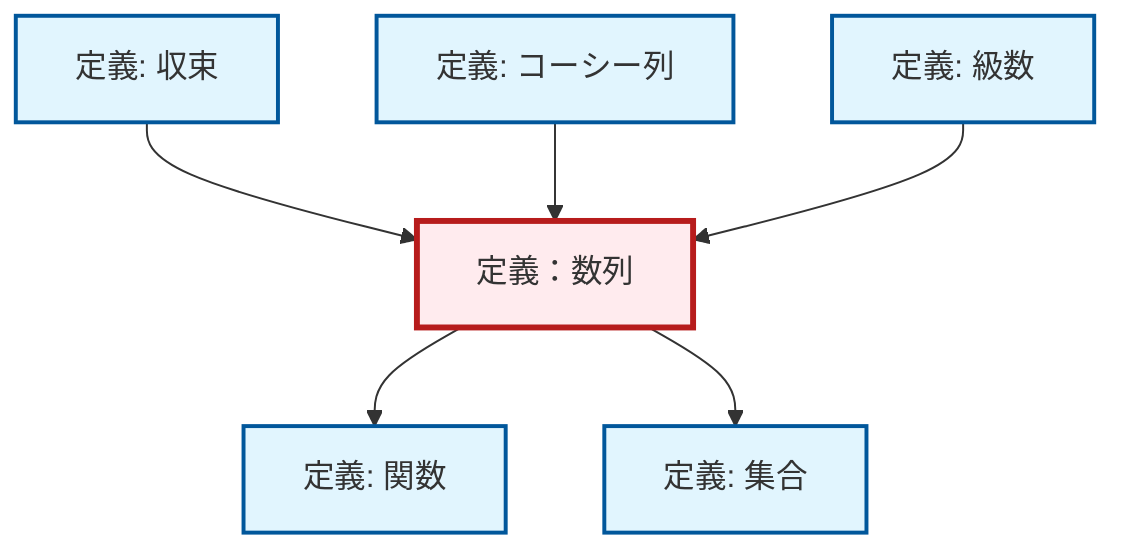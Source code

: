 graph TD
    classDef definition fill:#e1f5fe,stroke:#01579b,stroke-width:2px
    classDef theorem fill:#f3e5f5,stroke:#4a148c,stroke-width:2px
    classDef axiom fill:#fff3e0,stroke:#e65100,stroke-width:2px
    classDef example fill:#e8f5e9,stroke:#1b5e20,stroke-width:2px
    classDef current fill:#ffebee,stroke:#b71c1c,stroke-width:3px
    def-series["定義: 級数"]:::definition
    def-function["定義: 関数"]:::definition
    def-convergence["定義: 収束"]:::definition
    def-cauchy-sequence["定義: コーシー列"]:::definition
    def-set["定義: 集合"]:::definition
    def-sequence["定義：数列"]:::definition
    def-convergence --> def-sequence
    def-sequence --> def-function
    def-sequence --> def-set
    def-cauchy-sequence --> def-sequence
    def-series --> def-sequence
    class def-sequence current